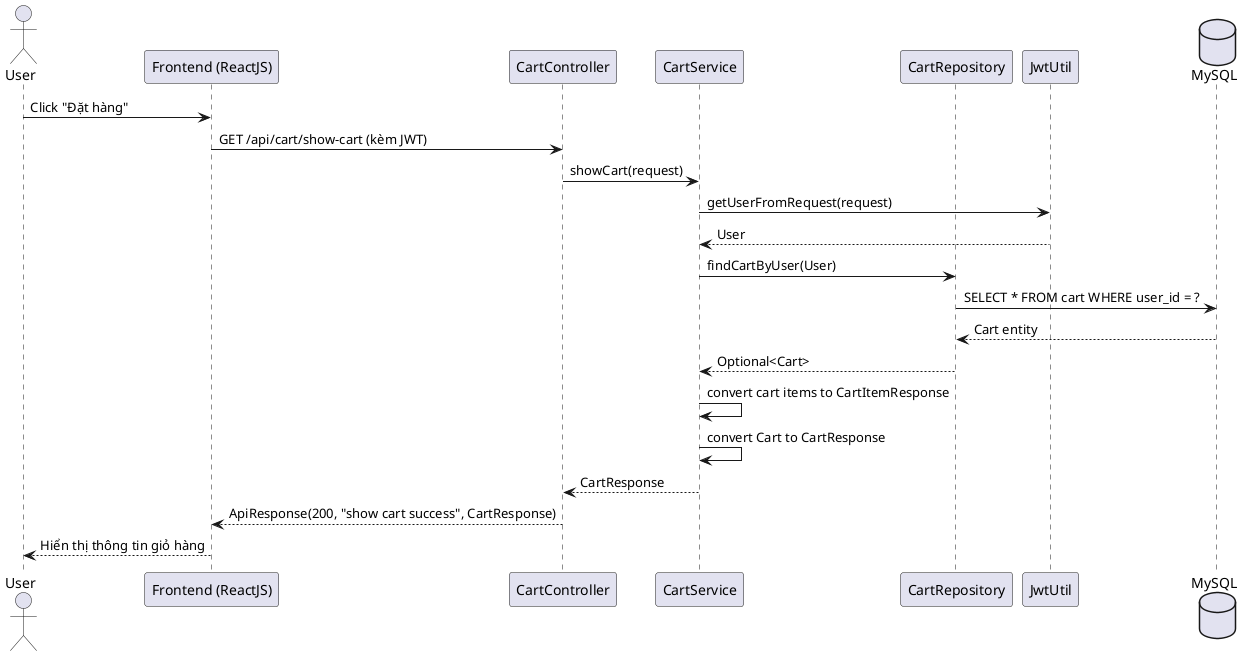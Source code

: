 @startuml
actor User
participant "Frontend (ReactJS)" as FE
participant "CartController" as Controller
participant "CartService" as Service
participant "CartRepository" as Repository
participant "JwtUtil" as JWT
database "MySQL" as DB

User -> FE : Click "Đặt hàng"
FE -> Controller : GET /api/cart/show-cart (kèm JWT)
Controller -> Service : showCart(request)
Service -> JWT : getUserFromRequest(request)
JWT --> Service : User
Service -> Repository : findCartByUser(User)
Repository -> DB : SELECT * FROM cart WHERE user_id = ?
DB --> Repository : Cart entity
Repository --> Service : Optional<Cart>
Service -> Service : convert cart items to CartItemResponse
Service -> Service : convert Cart to CartResponse
Service --> Controller : CartResponse
Controller --> FE : ApiResponse(200, "show cart success", CartResponse)
FE --> User : Hiển thị thông tin giỏ hàng
@enduml
